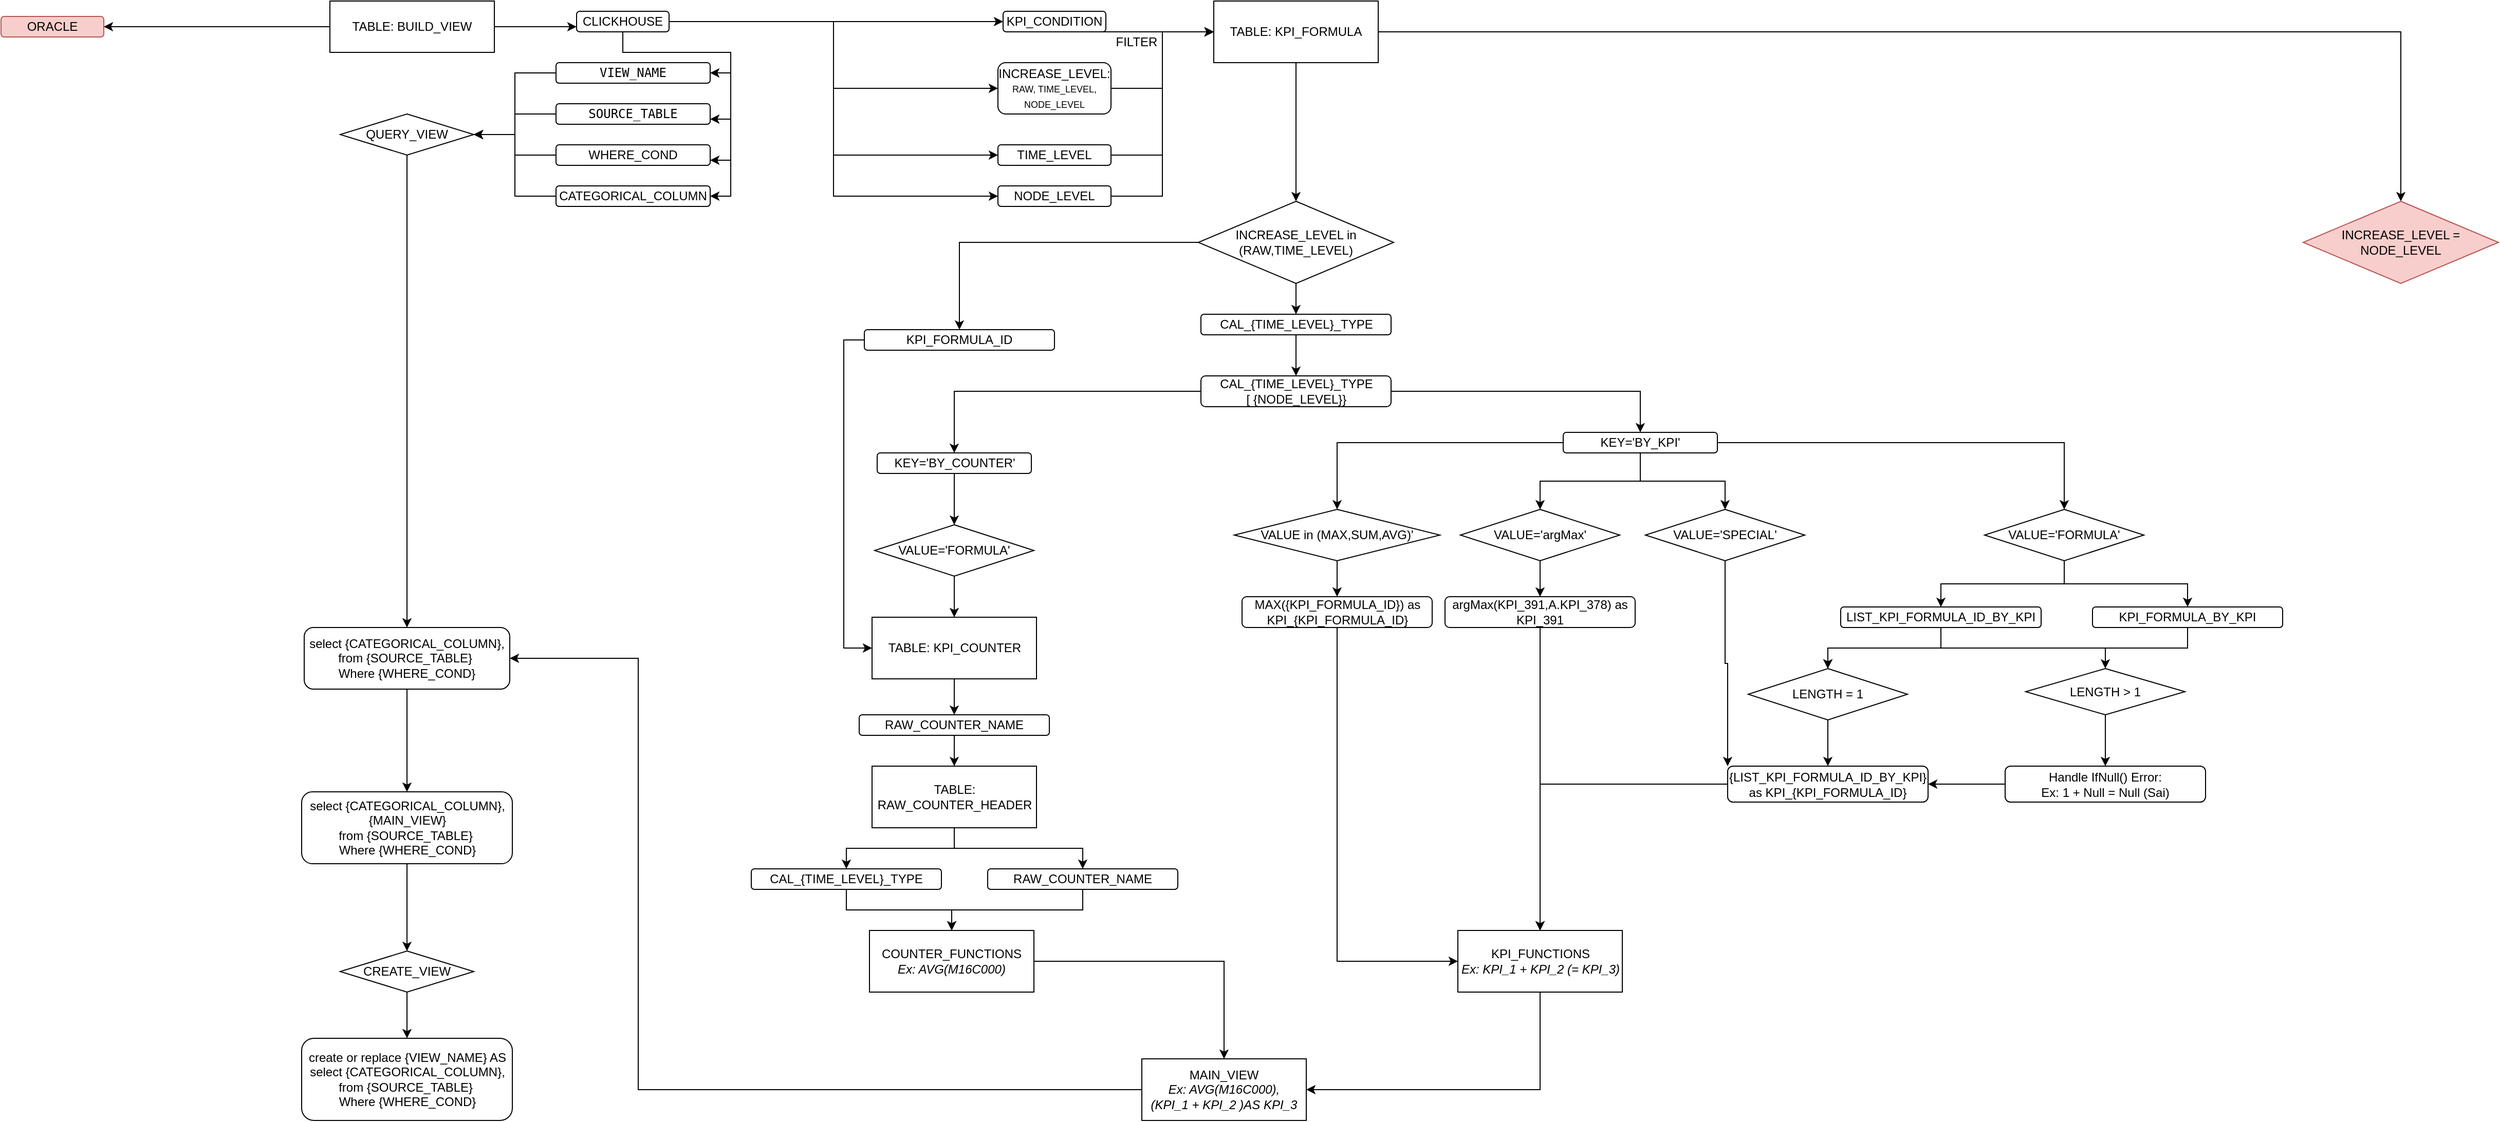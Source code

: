 <mxfile version="13.10.0" type="github">
  <diagram id="du7YrJJP8vEeNvlwVF5G" name="PMS">
    <mxGraphModel dx="2306" dy="741" grid="1" gridSize="10" guides="1" tooltips="1" connect="1" arrows="1" fold="1" page="1" pageScale="1" pageWidth="850" pageHeight="1100" math="0" shadow="0">
      <root>
        <mxCell id="0" />
        <mxCell id="1" parent="0" />
        <mxCell id="OeOfUr9kLQa3Q1ImxuzW-14" value="" style="edgeStyle=orthogonalEdgeStyle;rounded=0;orthogonalLoop=1;jettySize=auto;html=1;entryX=0;entryY=0.75;entryDx=0;entryDy=0;" parent="1" source="OeOfUr9kLQa3Q1ImxuzW-1" target="OeOfUr9kLQa3Q1ImxuzW-6" edge="1">
          <mxGeometry relative="1" as="geometry" />
        </mxCell>
        <mxCell id="hUDeKIqjZp0SxyYveqXA-41" style="edgeStyle=orthogonalEdgeStyle;rounded=0;orthogonalLoop=1;jettySize=auto;html=1;" edge="1" parent="1" source="OeOfUr9kLQa3Q1ImxuzW-1" target="OeOfUr9kLQa3Q1ImxuzW-7">
          <mxGeometry relative="1" as="geometry" />
        </mxCell>
        <mxCell id="OeOfUr9kLQa3Q1ImxuzW-1" value="TABLE: BUILD_VIEW" style="rounded=0;whiteSpace=wrap;html=1;" parent="1" vertex="1">
          <mxGeometry x="-280" y="10" width="160" height="50" as="geometry" />
        </mxCell>
        <mxCell id="OeOfUr9kLQa3Q1ImxuzW-27" style="edgeStyle=orthogonalEdgeStyle;rounded=0;orthogonalLoop=1;jettySize=auto;html=1;entryX=0.5;entryY=0;entryDx=0;entryDy=0;" parent="1" source="OeOfUr9kLQa3Q1ImxuzW-2" target="OeOfUr9kLQa3Q1ImxuzW-26" edge="1">
          <mxGeometry relative="1" as="geometry" />
        </mxCell>
        <mxCell id="OeOfUr9kLQa3Q1ImxuzW-29" style="edgeStyle=orthogonalEdgeStyle;rounded=0;orthogonalLoop=1;jettySize=auto;html=1;" parent="1" source="OeOfUr9kLQa3Q1ImxuzW-2" target="OeOfUr9kLQa3Q1ImxuzW-28" edge="1">
          <mxGeometry relative="1" as="geometry" />
        </mxCell>
        <mxCell id="OeOfUr9kLQa3Q1ImxuzW-2" value="TABLE: KPI_FORMULA" style="rounded=0;whiteSpace=wrap;html=1;" parent="1" vertex="1">
          <mxGeometry x="580" y="10" width="160" height="60" as="geometry" />
        </mxCell>
        <mxCell id="OeOfUr9kLQa3Q1ImxuzW-61" style="edgeStyle=orthogonalEdgeStyle;rounded=0;orthogonalLoop=1;jettySize=auto;html=1;entryX=0.5;entryY=0;entryDx=0;entryDy=0;" parent="1" source="OeOfUr9kLQa3Q1ImxuzW-3" target="OeOfUr9kLQa3Q1ImxuzW-60" edge="1">
          <mxGeometry relative="1" as="geometry" />
        </mxCell>
        <mxCell id="OeOfUr9kLQa3Q1ImxuzW-3" value="TABLE: KPI_COUNTER" style="rounded=0;whiteSpace=wrap;html=1;" parent="1" vertex="1">
          <mxGeometry x="247.5" y="610" width="160" height="60" as="geometry" />
        </mxCell>
        <mxCell id="OeOfUr9kLQa3Q1ImxuzW-65" style="edgeStyle=orthogonalEdgeStyle;rounded=0;orthogonalLoop=1;jettySize=auto;html=1;entryX=0.5;entryY=0;entryDx=0;entryDy=0;" parent="1" source="OeOfUr9kLQa3Q1ImxuzW-4" target="OeOfUr9kLQa3Q1ImxuzW-64" edge="1">
          <mxGeometry relative="1" as="geometry" />
        </mxCell>
        <mxCell id="OeOfUr9kLQa3Q1ImxuzW-67" style="edgeStyle=orthogonalEdgeStyle;rounded=0;orthogonalLoop=1;jettySize=auto;html=1;" parent="1" source="OeOfUr9kLQa3Q1ImxuzW-4" target="OeOfUr9kLQa3Q1ImxuzW-66" edge="1">
          <mxGeometry relative="1" as="geometry" />
        </mxCell>
        <mxCell id="OeOfUr9kLQa3Q1ImxuzW-4" value="TABLE: RAW_COUNTER_HEADER" style="rounded=0;whiteSpace=wrap;html=1;" parent="1" vertex="1">
          <mxGeometry x="247.5" y="755" width="160" height="60" as="geometry" />
        </mxCell>
        <mxCell id="OeOfUr9kLQa3Q1ImxuzW-16" style="edgeStyle=orthogonalEdgeStyle;rounded=0;orthogonalLoop=1;jettySize=auto;html=1;entryX=0;entryY=0.5;entryDx=0;entryDy=0;" parent="1" source="OeOfUr9kLQa3Q1ImxuzW-6" target="OeOfUr9kLQa3Q1ImxuzW-9" edge="1">
          <mxGeometry relative="1" as="geometry" />
        </mxCell>
        <mxCell id="OeOfUr9kLQa3Q1ImxuzW-18" style="edgeStyle=orthogonalEdgeStyle;rounded=0;orthogonalLoop=1;jettySize=auto;html=1;entryX=0;entryY=0.5;entryDx=0;entryDy=0;" parent="1" source="OeOfUr9kLQa3Q1ImxuzW-6" target="OeOfUr9kLQa3Q1ImxuzW-17" edge="1">
          <mxGeometry relative="1" as="geometry" />
        </mxCell>
        <mxCell id="OeOfUr9kLQa3Q1ImxuzW-24" style="edgeStyle=orthogonalEdgeStyle;rounded=0;orthogonalLoop=1;jettySize=auto;html=1;entryX=0;entryY=0.5;entryDx=0;entryDy=0;" parent="1" source="OeOfUr9kLQa3Q1ImxuzW-6" target="OeOfUr9kLQa3Q1ImxuzW-23" edge="1">
          <mxGeometry relative="1" as="geometry" />
        </mxCell>
        <mxCell id="OeOfUr9kLQa3Q1ImxuzW-34" style="edgeStyle=orthogonalEdgeStyle;rounded=0;orthogonalLoop=1;jettySize=auto;html=1;entryX=0;entryY=0.5;entryDx=0;entryDy=0;" parent="1" source="OeOfUr9kLQa3Q1ImxuzW-6" target="OeOfUr9kLQa3Q1ImxuzW-33" edge="1">
          <mxGeometry relative="1" as="geometry" />
        </mxCell>
        <mxCell id="hUDeKIqjZp0SxyYveqXA-14" style="edgeStyle=orthogonalEdgeStyle;rounded=0;orthogonalLoop=1;jettySize=auto;html=1;entryX=1;entryY=0.5;entryDx=0;entryDy=0;" edge="1" parent="1" source="OeOfUr9kLQa3Q1ImxuzW-6" target="hUDeKIqjZp0SxyYveqXA-12">
          <mxGeometry relative="1" as="geometry">
            <Array as="points">
              <mxPoint x="5" y="60" />
              <mxPoint x="110" y="60" />
              <mxPoint x="110" y="80" />
            </Array>
          </mxGeometry>
        </mxCell>
        <mxCell id="hUDeKIqjZp0SxyYveqXA-15" style="edgeStyle=orthogonalEdgeStyle;rounded=0;orthogonalLoop=1;jettySize=auto;html=1;entryX=1;entryY=0.75;entryDx=0;entryDy=0;" edge="1" parent="1" source="OeOfUr9kLQa3Q1ImxuzW-6" target="hUDeKIqjZp0SxyYveqXA-13">
          <mxGeometry relative="1" as="geometry">
            <Array as="points">
              <mxPoint x="5" y="60" />
              <mxPoint x="110" y="60" />
              <mxPoint x="110" y="125" />
            </Array>
          </mxGeometry>
        </mxCell>
        <mxCell id="hUDeKIqjZp0SxyYveqXA-16" style="edgeStyle=orthogonalEdgeStyle;rounded=0;orthogonalLoop=1;jettySize=auto;html=1;entryX=1;entryY=0.75;entryDx=0;entryDy=0;" edge="1" parent="1" source="OeOfUr9kLQa3Q1ImxuzW-6" target="hUDeKIqjZp0SxyYveqXA-9">
          <mxGeometry relative="1" as="geometry">
            <Array as="points">
              <mxPoint x="5" y="60" />
              <mxPoint x="110" y="60" />
              <mxPoint x="110" y="165" />
            </Array>
          </mxGeometry>
        </mxCell>
        <mxCell id="hUDeKIqjZp0SxyYveqXA-17" style="edgeStyle=orthogonalEdgeStyle;rounded=0;orthogonalLoop=1;jettySize=auto;html=1;entryX=1;entryY=0.5;entryDx=0;entryDy=0;" edge="1" parent="1" source="OeOfUr9kLQa3Q1ImxuzW-6" target="hUDeKIqjZp0SxyYveqXA-7">
          <mxGeometry relative="1" as="geometry">
            <Array as="points">
              <mxPoint x="5" y="60" />
              <mxPoint x="110" y="60" />
              <mxPoint x="110" y="200" />
            </Array>
          </mxGeometry>
        </mxCell>
        <mxCell id="OeOfUr9kLQa3Q1ImxuzW-6" value="CLICKHOUSE" style="rounded=1;whiteSpace=wrap;html=1;" parent="1" vertex="1">
          <mxGeometry x="-40" y="20" width="90" height="20" as="geometry" />
        </mxCell>
        <mxCell id="OeOfUr9kLQa3Q1ImxuzW-7" value="ORACLE" style="rounded=1;whiteSpace=wrap;html=1;fillColor=#f8cecc;strokeColor=#b85450;" parent="1" vertex="1">
          <mxGeometry x="-600" y="25" width="100" height="20" as="geometry" />
        </mxCell>
        <mxCell id="OeOfUr9kLQa3Q1ImxuzW-9" value="KPI_CONDITION" style="rounded=1;whiteSpace=wrap;html=1;" parent="1" vertex="1">
          <mxGeometry x="375" y="20" width="100" height="20" as="geometry" />
        </mxCell>
        <mxCell id="OeOfUr9kLQa3Q1ImxuzW-11" value="" style="endArrow=classic;html=1;entryX=0;entryY=0.5;entryDx=0;entryDy=0;exitX=0.5;exitY=1;exitDx=0;exitDy=0;" parent="1" source="OeOfUr9kLQa3Q1ImxuzW-9" target="OeOfUr9kLQa3Q1ImxuzW-2" edge="1">
          <mxGeometry width="50" height="50" relative="1" as="geometry">
            <mxPoint x="400" y="270" as="sourcePoint" />
            <mxPoint x="260" y="210" as="targetPoint" />
            <Array as="points" />
          </mxGeometry>
        </mxCell>
        <mxCell id="OeOfUr9kLQa3Q1ImxuzW-13" value="FILTER" style="text;html=1;strokeColor=none;fillColor=none;align=center;verticalAlign=middle;whiteSpace=wrap;rounded=0;" parent="1" vertex="1">
          <mxGeometry x="475" y="40" width="60" height="20" as="geometry" />
        </mxCell>
        <mxCell id="OeOfUr9kLQa3Q1ImxuzW-22" style="edgeStyle=orthogonalEdgeStyle;rounded=0;orthogonalLoop=1;jettySize=auto;html=1;entryX=0;entryY=0.5;entryDx=0;entryDy=0;" parent="1" source="OeOfUr9kLQa3Q1ImxuzW-17" target="OeOfUr9kLQa3Q1ImxuzW-2" edge="1">
          <mxGeometry relative="1" as="geometry" />
        </mxCell>
        <mxCell id="OeOfUr9kLQa3Q1ImxuzW-17" value="INCREASE_LEVEL:&lt;br&gt;&lt;font style=&quot;font-size: 9px&quot;&gt;RAW, TIME_LEVEL, NODE_LEVEL&lt;/font&gt;" style="rounded=1;whiteSpace=wrap;html=1;" parent="1" vertex="1">
          <mxGeometry x="370" y="70" width="110" height="50" as="geometry" />
        </mxCell>
        <mxCell id="OeOfUr9kLQa3Q1ImxuzW-25" style="edgeStyle=orthogonalEdgeStyle;rounded=0;orthogonalLoop=1;jettySize=auto;html=1;entryX=0;entryY=0.5;entryDx=0;entryDy=0;" parent="1" source="OeOfUr9kLQa3Q1ImxuzW-23" target="OeOfUr9kLQa3Q1ImxuzW-2" edge="1">
          <mxGeometry relative="1" as="geometry" />
        </mxCell>
        <mxCell id="OeOfUr9kLQa3Q1ImxuzW-23" value="TIME_LEVEL" style="rounded=1;whiteSpace=wrap;html=1;" parent="1" vertex="1">
          <mxGeometry x="370" y="150" width="110" height="20" as="geometry" />
        </mxCell>
        <mxCell id="OeOfUr9kLQa3Q1ImxuzW-31" style="edgeStyle=orthogonalEdgeStyle;rounded=0;orthogonalLoop=1;jettySize=auto;html=1;" parent="1" source="OeOfUr9kLQa3Q1ImxuzW-26" target="OeOfUr9kLQa3Q1ImxuzW-30" edge="1">
          <mxGeometry relative="1" as="geometry" />
        </mxCell>
        <mxCell id="OeOfUr9kLQa3Q1ImxuzW-58" style="edgeStyle=orthogonalEdgeStyle;rounded=0;orthogonalLoop=1;jettySize=auto;html=1;" parent="1" source="OeOfUr9kLQa3Q1ImxuzW-26" target="OeOfUr9kLQa3Q1ImxuzW-57" edge="1">
          <mxGeometry relative="1" as="geometry" />
        </mxCell>
        <mxCell id="OeOfUr9kLQa3Q1ImxuzW-26" value="INCREASE_LEVEL in (RAW,TIME_LEVEL)" style="rhombus;whiteSpace=wrap;html=1;" parent="1" vertex="1">
          <mxGeometry x="565" y="205" width="190" height="80" as="geometry" />
        </mxCell>
        <mxCell id="OeOfUr9kLQa3Q1ImxuzW-28" value="INCREASE_LEVEL = NODE_LEVEL" style="rhombus;whiteSpace=wrap;html=1;fillColor=#f8cecc;strokeColor=#b85450;" parent="1" vertex="1">
          <mxGeometry x="1640" y="205" width="190" height="80" as="geometry" />
        </mxCell>
        <mxCell id="OeOfUr9kLQa3Q1ImxuzW-39" style="edgeStyle=orthogonalEdgeStyle;rounded=0;orthogonalLoop=1;jettySize=auto;html=1;" parent="1" source="OeOfUr9kLQa3Q1ImxuzW-30" target="OeOfUr9kLQa3Q1ImxuzW-38" edge="1">
          <mxGeometry relative="1" as="geometry" />
        </mxCell>
        <mxCell id="OeOfUr9kLQa3Q1ImxuzW-30" value="CAL_{TIME_LEVEL}_TYPE" style="rounded=1;whiteSpace=wrap;html=1;" parent="1" vertex="1">
          <mxGeometry x="567.5" y="315" width="185" height="20" as="geometry" />
        </mxCell>
        <mxCell id="OeOfUr9kLQa3Q1ImxuzW-36" style="edgeStyle=orthogonalEdgeStyle;rounded=0;orthogonalLoop=1;jettySize=auto;html=1;entryX=0;entryY=0.5;entryDx=0;entryDy=0;" parent="1" source="OeOfUr9kLQa3Q1ImxuzW-33" target="OeOfUr9kLQa3Q1ImxuzW-2" edge="1">
          <mxGeometry relative="1" as="geometry" />
        </mxCell>
        <mxCell id="OeOfUr9kLQa3Q1ImxuzW-33" value="NODE_LEVEL" style="rounded=1;whiteSpace=wrap;html=1;" parent="1" vertex="1">
          <mxGeometry x="370" y="190" width="110" height="20" as="geometry" />
        </mxCell>
        <mxCell id="OeOfUr9kLQa3Q1ImxuzW-43" style="edgeStyle=orthogonalEdgeStyle;rounded=0;orthogonalLoop=1;jettySize=auto;html=1;" parent="1" source="OeOfUr9kLQa3Q1ImxuzW-38" target="OeOfUr9kLQa3Q1ImxuzW-41" edge="1">
          <mxGeometry relative="1" as="geometry" />
        </mxCell>
        <mxCell id="OeOfUr9kLQa3Q1ImxuzW-44" style="edgeStyle=orthogonalEdgeStyle;rounded=0;orthogonalLoop=1;jettySize=auto;html=1;entryX=0.5;entryY=0;entryDx=0;entryDy=0;" parent="1" source="OeOfUr9kLQa3Q1ImxuzW-38" target="OeOfUr9kLQa3Q1ImxuzW-42" edge="1">
          <mxGeometry relative="1" as="geometry" />
        </mxCell>
        <mxCell id="OeOfUr9kLQa3Q1ImxuzW-38" value="CAL_{TIME_LEVEL}_TYPE &lt;br&gt;[ {NODE_LEVEL}}" style="rounded=1;whiteSpace=wrap;html=1;" parent="1" vertex="1">
          <mxGeometry x="567.5" y="375" width="185" height="30" as="geometry" />
        </mxCell>
        <mxCell id="OeOfUr9kLQa3Q1ImxuzW-46" style="edgeStyle=orthogonalEdgeStyle;rounded=0;orthogonalLoop=1;jettySize=auto;html=1;" parent="1" source="OeOfUr9kLQa3Q1ImxuzW-41" target="OeOfUr9kLQa3Q1ImxuzW-45" edge="1">
          <mxGeometry relative="1" as="geometry" />
        </mxCell>
        <mxCell id="OeOfUr9kLQa3Q1ImxuzW-41" value="KEY=&#39;BY_COUNTER&#39;" style="rounded=1;whiteSpace=wrap;html=1;" parent="1" vertex="1">
          <mxGeometry x="252.5" y="450" width="150" height="20" as="geometry" />
        </mxCell>
        <mxCell id="OeOfUr9kLQa3Q1ImxuzW-48" style="edgeStyle=orthogonalEdgeStyle;rounded=0;orthogonalLoop=1;jettySize=auto;html=1;entryX=0.5;entryY=0;entryDx=0;entryDy=0;" parent="1" source="OeOfUr9kLQa3Q1ImxuzW-42" target="OeOfUr9kLQa3Q1ImxuzW-47" edge="1">
          <mxGeometry relative="1" as="geometry" />
        </mxCell>
        <mxCell id="OeOfUr9kLQa3Q1ImxuzW-50" style="edgeStyle=orthogonalEdgeStyle;rounded=0;orthogonalLoop=1;jettySize=auto;html=1;" parent="1" source="OeOfUr9kLQa3Q1ImxuzW-42" target="OeOfUr9kLQa3Q1ImxuzW-49" edge="1">
          <mxGeometry relative="1" as="geometry" />
        </mxCell>
        <mxCell id="OeOfUr9kLQa3Q1ImxuzW-52" style="edgeStyle=orthogonalEdgeStyle;rounded=0;orthogonalLoop=1;jettySize=auto;html=1;" parent="1" source="OeOfUr9kLQa3Q1ImxuzW-42" target="OeOfUr9kLQa3Q1ImxuzW-51" edge="1">
          <mxGeometry relative="1" as="geometry" />
        </mxCell>
        <mxCell id="OeOfUr9kLQa3Q1ImxuzW-54" style="edgeStyle=orthogonalEdgeStyle;rounded=0;orthogonalLoop=1;jettySize=auto;html=1;" parent="1" source="OeOfUr9kLQa3Q1ImxuzW-42" target="OeOfUr9kLQa3Q1ImxuzW-53" edge="1">
          <mxGeometry relative="1" as="geometry" />
        </mxCell>
        <mxCell id="OeOfUr9kLQa3Q1ImxuzW-42" value="KEY=&#39;BY_KPI&#39;" style="rounded=1;whiteSpace=wrap;html=1;" parent="1" vertex="1">
          <mxGeometry x="920" y="430" width="150" height="20" as="geometry" />
        </mxCell>
        <mxCell id="OeOfUr9kLQa3Q1ImxuzW-56" style="edgeStyle=orthogonalEdgeStyle;rounded=0;orthogonalLoop=1;jettySize=auto;html=1;" parent="1" source="OeOfUr9kLQa3Q1ImxuzW-45" target="OeOfUr9kLQa3Q1ImxuzW-3" edge="1">
          <mxGeometry relative="1" as="geometry" />
        </mxCell>
        <mxCell id="OeOfUr9kLQa3Q1ImxuzW-45" value="VALUE=&#39;FORMULA&#39;" style="rhombus;whiteSpace=wrap;html=1;" parent="1" vertex="1">
          <mxGeometry x="250" y="520" width="155" height="50" as="geometry" />
        </mxCell>
        <mxCell id="OeOfUr9kLQa3Q1ImxuzW-78" style="edgeStyle=orthogonalEdgeStyle;rounded=0;orthogonalLoop=1;jettySize=auto;html=1;entryX=0.5;entryY=0;entryDx=0;entryDy=0;" parent="1" source="OeOfUr9kLQa3Q1ImxuzW-47" target="OeOfUr9kLQa3Q1ImxuzW-71" edge="1">
          <mxGeometry relative="1" as="geometry" />
        </mxCell>
        <mxCell id="OeOfUr9kLQa3Q1ImxuzW-79" style="edgeStyle=orthogonalEdgeStyle;rounded=0;orthogonalLoop=1;jettySize=auto;html=1;entryX=0.5;entryY=0;entryDx=0;entryDy=0;" parent="1" source="OeOfUr9kLQa3Q1ImxuzW-47" target="OeOfUr9kLQa3Q1ImxuzW-76" edge="1">
          <mxGeometry relative="1" as="geometry" />
        </mxCell>
        <mxCell id="OeOfUr9kLQa3Q1ImxuzW-47" value="VALUE=&#39;FORMULA&#39;" style="rhombus;whiteSpace=wrap;html=1;" parent="1" vertex="1">
          <mxGeometry x="1330" y="505" width="155" height="50" as="geometry" />
        </mxCell>
        <mxCell id="OeOfUr9kLQa3Q1ImxuzW-73" style="edgeStyle=orthogonalEdgeStyle;rounded=0;orthogonalLoop=1;jettySize=auto;html=1;entryX=0.5;entryY=0;entryDx=0;entryDy=0;" parent="1" source="OeOfUr9kLQa3Q1ImxuzW-49" target="OeOfUr9kLQa3Q1ImxuzW-72" edge="1">
          <mxGeometry relative="1" as="geometry" />
        </mxCell>
        <mxCell id="OeOfUr9kLQa3Q1ImxuzW-49" value="VALUE in (MAX,SUM,AVG)&#39;" style="rhombus;whiteSpace=wrap;html=1;" parent="1" vertex="1">
          <mxGeometry x="600" y="505" width="200" height="50" as="geometry" />
        </mxCell>
        <mxCell id="OeOfUr9kLQa3Q1ImxuzW-75" style="edgeStyle=orthogonalEdgeStyle;rounded=0;orthogonalLoop=1;jettySize=auto;html=1;entryX=0.5;entryY=0;entryDx=0;entryDy=0;" parent="1" source="OeOfUr9kLQa3Q1ImxuzW-51" target="OeOfUr9kLQa3Q1ImxuzW-74" edge="1">
          <mxGeometry relative="1" as="geometry" />
        </mxCell>
        <mxCell id="OeOfUr9kLQa3Q1ImxuzW-51" value="VALUE=&#39;argMax&#39;" style="rhombus;whiteSpace=wrap;html=1;" parent="1" vertex="1">
          <mxGeometry x="820" y="505" width="155" height="50" as="geometry" />
        </mxCell>
        <mxCell id="OeOfUr9kLQa3Q1ImxuzW-96" style="edgeStyle=orthogonalEdgeStyle;rounded=0;orthogonalLoop=1;jettySize=auto;html=1;entryX=0;entryY=0;entryDx=0;entryDy=0;" parent="1" source="OeOfUr9kLQa3Q1ImxuzW-53" target="OeOfUr9kLQa3Q1ImxuzW-85" edge="1">
          <mxGeometry relative="1" as="geometry" />
        </mxCell>
        <mxCell id="OeOfUr9kLQa3Q1ImxuzW-53" value="VALUE=&#39;SPECIAL&#39;" style="rhombus;whiteSpace=wrap;html=1;" parent="1" vertex="1">
          <mxGeometry x="1000" y="505" width="155" height="50" as="geometry" />
        </mxCell>
        <mxCell id="OeOfUr9kLQa3Q1ImxuzW-59" style="edgeStyle=orthogonalEdgeStyle;rounded=0;orthogonalLoop=1;jettySize=auto;html=1;entryX=0;entryY=0.5;entryDx=0;entryDy=0;" parent="1" source="OeOfUr9kLQa3Q1ImxuzW-57" target="OeOfUr9kLQa3Q1ImxuzW-3" edge="1">
          <mxGeometry relative="1" as="geometry">
            <Array as="points">
              <mxPoint x="220" y="340" />
              <mxPoint x="220" y="640" />
            </Array>
          </mxGeometry>
        </mxCell>
        <mxCell id="OeOfUr9kLQa3Q1ImxuzW-57" value="KPI_FORMULA_ID" style="rounded=1;whiteSpace=wrap;html=1;" parent="1" vertex="1">
          <mxGeometry x="240" y="330" width="185" height="20" as="geometry" />
        </mxCell>
        <mxCell id="OeOfUr9kLQa3Q1ImxuzW-62" style="edgeStyle=orthogonalEdgeStyle;rounded=0;orthogonalLoop=1;jettySize=auto;html=1;entryX=0.5;entryY=0;entryDx=0;entryDy=0;" parent="1" source="OeOfUr9kLQa3Q1ImxuzW-60" target="OeOfUr9kLQa3Q1ImxuzW-4" edge="1">
          <mxGeometry relative="1" as="geometry" />
        </mxCell>
        <mxCell id="OeOfUr9kLQa3Q1ImxuzW-60" value="RAW_COUNTER_NAME" style="rounded=1;whiteSpace=wrap;html=1;" parent="1" vertex="1">
          <mxGeometry x="235" y="705" width="185" height="20" as="geometry" />
        </mxCell>
        <mxCell id="OeOfUr9kLQa3Q1ImxuzW-69" style="edgeStyle=orthogonalEdgeStyle;rounded=0;orthogonalLoop=1;jettySize=auto;html=1;" parent="1" source="OeOfUr9kLQa3Q1ImxuzW-64" target="OeOfUr9kLQa3Q1ImxuzW-68" edge="1">
          <mxGeometry relative="1" as="geometry" />
        </mxCell>
        <mxCell id="OeOfUr9kLQa3Q1ImxuzW-64" value="CAL_{TIME_LEVEL}_TYPE" style="rounded=1;whiteSpace=wrap;html=1;" parent="1" vertex="1">
          <mxGeometry x="130" y="855" width="185" height="20" as="geometry" />
        </mxCell>
        <mxCell id="OeOfUr9kLQa3Q1ImxuzW-70" style="edgeStyle=orthogonalEdgeStyle;rounded=0;orthogonalLoop=1;jettySize=auto;html=1;" parent="1" source="OeOfUr9kLQa3Q1ImxuzW-66" target="OeOfUr9kLQa3Q1ImxuzW-68" edge="1">
          <mxGeometry relative="1" as="geometry" />
        </mxCell>
        <mxCell id="OeOfUr9kLQa3Q1ImxuzW-66" value="RAW_COUNTER_NAME" style="rounded=1;whiteSpace=wrap;html=1;" parent="1" vertex="1">
          <mxGeometry x="360" y="855" width="185" height="20" as="geometry" />
        </mxCell>
        <mxCell id="hUDeKIqjZp0SxyYveqXA-32" style="edgeStyle=orthogonalEdgeStyle;rounded=0;orthogonalLoop=1;jettySize=auto;html=1;entryX=0.5;entryY=0;entryDx=0;entryDy=0;" edge="1" parent="1" source="OeOfUr9kLQa3Q1ImxuzW-68" target="hUDeKIqjZp0SxyYveqXA-31">
          <mxGeometry relative="1" as="geometry" />
        </mxCell>
        <mxCell id="OeOfUr9kLQa3Q1ImxuzW-68" value="COUNTER_FUNCTIONS&lt;br&gt;&lt;i&gt;Ex: AVG(M16C000)&lt;/i&gt;" style="rounded=0;whiteSpace=wrap;html=1;" parent="1" vertex="1">
          <mxGeometry x="245" y="915" width="160" height="60" as="geometry" />
        </mxCell>
        <mxCell id="OeOfUr9kLQa3Q1ImxuzW-81" style="edgeStyle=orthogonalEdgeStyle;rounded=0;orthogonalLoop=1;jettySize=auto;html=1;" parent="1" source="OeOfUr9kLQa3Q1ImxuzW-71" target="OeOfUr9kLQa3Q1ImxuzW-80" edge="1">
          <mxGeometry relative="1" as="geometry" />
        </mxCell>
        <mxCell id="OeOfUr9kLQa3Q1ImxuzW-83" style="edgeStyle=orthogonalEdgeStyle;rounded=0;orthogonalLoop=1;jettySize=auto;html=1;" parent="1" source="OeOfUr9kLQa3Q1ImxuzW-71" target="OeOfUr9kLQa3Q1ImxuzW-82" edge="1">
          <mxGeometry relative="1" as="geometry" />
        </mxCell>
        <mxCell id="OeOfUr9kLQa3Q1ImxuzW-71" value="LIST_KPI_FORMULA_ID_BY_KPI" style="rounded=1;whiteSpace=wrap;html=1;" parent="1" vertex="1">
          <mxGeometry x="1190" y="600" width="195" height="20" as="geometry" />
        </mxCell>
        <mxCell id="OeOfUr9kLQa3Q1ImxuzW-94" style="edgeStyle=orthogonalEdgeStyle;rounded=0;orthogonalLoop=1;jettySize=auto;html=1;entryX=0;entryY=0.5;entryDx=0;entryDy=0;" parent="1" source="OeOfUr9kLQa3Q1ImxuzW-72" target="OeOfUr9kLQa3Q1ImxuzW-90" edge="1">
          <mxGeometry relative="1" as="geometry">
            <Array as="points">
              <mxPoint x="700" y="945" />
            </Array>
          </mxGeometry>
        </mxCell>
        <mxCell id="OeOfUr9kLQa3Q1ImxuzW-72" value="MAX({KPI_FORMULA_ID}) as KPI_{KPI_FORMULA_ID}" style="rounded=1;whiteSpace=wrap;html=1;" parent="1" vertex="1">
          <mxGeometry x="607.5" y="590" width="185" height="30" as="geometry" />
        </mxCell>
        <mxCell id="OeOfUr9kLQa3Q1ImxuzW-92" style="edgeStyle=orthogonalEdgeStyle;rounded=0;orthogonalLoop=1;jettySize=auto;html=1;" parent="1" source="OeOfUr9kLQa3Q1ImxuzW-74" target="OeOfUr9kLQa3Q1ImxuzW-90" edge="1">
          <mxGeometry relative="1" as="geometry" />
        </mxCell>
        <mxCell id="OeOfUr9kLQa3Q1ImxuzW-74" value="argMax(KPI_391,A.KPI_378) as KPI_391" style="rounded=1;whiteSpace=wrap;html=1;" parent="1" vertex="1">
          <mxGeometry x="805" y="590" width="185" height="30" as="geometry" />
        </mxCell>
        <mxCell id="OeOfUr9kLQa3Q1ImxuzW-84" style="edgeStyle=orthogonalEdgeStyle;rounded=0;orthogonalLoop=1;jettySize=auto;html=1;entryX=0.5;entryY=0;entryDx=0;entryDy=0;" parent="1" source="OeOfUr9kLQa3Q1ImxuzW-76" target="OeOfUr9kLQa3Q1ImxuzW-80" edge="1">
          <mxGeometry relative="1" as="geometry">
            <Array as="points">
              <mxPoint x="1527" y="640" />
              <mxPoint x="1177" y="640" />
            </Array>
          </mxGeometry>
        </mxCell>
        <mxCell id="OeOfUr9kLQa3Q1ImxuzW-76" value="KPI_FORMULA_BY_KPI" style="rounded=1;whiteSpace=wrap;html=1;" parent="1" vertex="1">
          <mxGeometry x="1435" y="600" width="185" height="20" as="geometry" />
        </mxCell>
        <mxCell id="OeOfUr9kLQa3Q1ImxuzW-86" style="edgeStyle=orthogonalEdgeStyle;rounded=0;orthogonalLoop=1;jettySize=auto;html=1;entryX=0.5;entryY=0;entryDx=0;entryDy=0;" parent="1" source="OeOfUr9kLQa3Q1ImxuzW-80" target="OeOfUr9kLQa3Q1ImxuzW-85" edge="1">
          <mxGeometry relative="1" as="geometry" />
        </mxCell>
        <mxCell id="OeOfUr9kLQa3Q1ImxuzW-80" value="LENGTH = 1" style="rhombus;whiteSpace=wrap;html=1;" parent="1" vertex="1">
          <mxGeometry x="1100" y="660" width="155" height="50" as="geometry" />
        </mxCell>
        <mxCell id="OeOfUr9kLQa3Q1ImxuzW-88" style="edgeStyle=orthogonalEdgeStyle;rounded=0;orthogonalLoop=1;jettySize=auto;html=1;" parent="1" source="OeOfUr9kLQa3Q1ImxuzW-82" target="OeOfUr9kLQa3Q1ImxuzW-87" edge="1">
          <mxGeometry relative="1" as="geometry" />
        </mxCell>
        <mxCell id="OeOfUr9kLQa3Q1ImxuzW-82" value="LENGTH &amp;gt; 1" style="rhombus;whiteSpace=wrap;html=1;" parent="1" vertex="1">
          <mxGeometry x="1370" y="660" width="155" height="45" as="geometry" />
        </mxCell>
        <mxCell id="OeOfUr9kLQa3Q1ImxuzW-91" style="edgeStyle=orthogonalEdgeStyle;rounded=0;orthogonalLoop=1;jettySize=auto;html=1;" parent="1" source="OeOfUr9kLQa3Q1ImxuzW-85" target="OeOfUr9kLQa3Q1ImxuzW-90" edge="1">
          <mxGeometry relative="1" as="geometry" />
        </mxCell>
        <mxCell id="OeOfUr9kLQa3Q1ImxuzW-85" value="{LIST_KPI_FORMULA_ID_BY_KPI} as KPI_{KPI_FORMULA_ID}" style="rounded=1;whiteSpace=wrap;html=1;" parent="1" vertex="1">
          <mxGeometry x="1080" y="755" width="195" height="35" as="geometry" />
        </mxCell>
        <mxCell id="OeOfUr9kLQa3Q1ImxuzW-89" style="edgeStyle=orthogonalEdgeStyle;rounded=0;orthogonalLoop=1;jettySize=auto;html=1;entryX=1;entryY=0.5;entryDx=0;entryDy=0;" parent="1" source="OeOfUr9kLQa3Q1ImxuzW-87" target="OeOfUr9kLQa3Q1ImxuzW-85" edge="1">
          <mxGeometry relative="1" as="geometry">
            <mxPoint x="1280" y="772.5" as="targetPoint" />
          </mxGeometry>
        </mxCell>
        <mxCell id="OeOfUr9kLQa3Q1ImxuzW-87" value="Handle IfNull() Error:&lt;br&gt;Ex: 1 + Null = Null (Sai)" style="rounded=1;whiteSpace=wrap;html=1;" parent="1" vertex="1">
          <mxGeometry x="1350" y="755" width="195" height="35" as="geometry" />
        </mxCell>
        <mxCell id="hUDeKIqjZp0SxyYveqXA-33" style="edgeStyle=orthogonalEdgeStyle;rounded=0;orthogonalLoop=1;jettySize=auto;html=1;entryX=1;entryY=0.5;entryDx=0;entryDy=0;" edge="1" parent="1" source="OeOfUr9kLQa3Q1ImxuzW-90" target="hUDeKIqjZp0SxyYveqXA-31">
          <mxGeometry relative="1" as="geometry">
            <Array as="points">
              <mxPoint x="897" y="1070" />
            </Array>
          </mxGeometry>
        </mxCell>
        <mxCell id="OeOfUr9kLQa3Q1ImxuzW-90" value="KPI_FUNCTIONS&lt;br&gt;&lt;i&gt;Ex: KPI_1 + KPI_2 (= KPI_3)&lt;/i&gt;" style="rounded=0;whiteSpace=wrap;html=1;" parent="1" vertex="1">
          <mxGeometry x="817.5" y="915" width="160" height="60" as="geometry" />
        </mxCell>
        <mxCell id="hUDeKIqjZp0SxyYveqXA-24" style="edgeStyle=orthogonalEdgeStyle;rounded=0;orthogonalLoop=1;jettySize=auto;html=1;entryX=1;entryY=0.5;entryDx=0;entryDy=0;" edge="1" parent="1" source="hUDeKIqjZp0SxyYveqXA-7" target="hUDeKIqjZp0SxyYveqXA-20">
          <mxGeometry relative="1" as="geometry" />
        </mxCell>
        <mxCell id="hUDeKIqjZp0SxyYveqXA-7" value="CATEGORICAL_COLUMN" style="rounded=1;whiteSpace=wrap;html=1;" vertex="1" parent="1">
          <mxGeometry x="-60" y="190" width="150" height="20" as="geometry" />
        </mxCell>
        <mxCell id="hUDeKIqjZp0SxyYveqXA-23" style="edgeStyle=orthogonalEdgeStyle;rounded=0;orthogonalLoop=1;jettySize=auto;html=1;" edge="1" parent="1" source="hUDeKIqjZp0SxyYveqXA-9" target="hUDeKIqjZp0SxyYveqXA-20">
          <mxGeometry relative="1" as="geometry" />
        </mxCell>
        <mxCell id="hUDeKIqjZp0SxyYveqXA-9" value="&lt;span style=&quot;color: rgba(0 , 0 , 0 , 0) ; font-family: monospace ; font-size: 0px&quot;&gt;%3CmxGraphModel%3E%3Croot%3E%3CmxCell%20id%3D%220%22%2F%3E%3CmxCell%20id%3D%221%22%20parent%3D%220%22%2F%3E%3CmxCell%20id%3D%222%22%20value%3D%22CATEGORICAL_COLUMN%22%20style%3D%22rounded%3D1%3BwhiteSpace%3Dwrap%3Bhtml%3D1%3B%22%20vertex%3D%221%22%20parent%3D%221%22%3E%3CmxGeometry%20x%3D%22-60%22%20y%3D%22190%22%20width%3D%22150%22%20height%3D%2220%22%20as%3D%22geometry%22%2F%3E%3C%2FmxCell%3E%3C%2Froot%3E%3C%2FmxGraphModel%3E&lt;/span&gt;WHERE_COND" style="rounded=1;whiteSpace=wrap;html=1;" vertex="1" parent="1">
          <mxGeometry x="-60" y="150" width="150" height="20" as="geometry" />
        </mxCell>
        <mxCell id="hUDeKIqjZp0SxyYveqXA-21" style="edgeStyle=orthogonalEdgeStyle;rounded=0;orthogonalLoop=1;jettySize=auto;html=1;entryX=1;entryY=0.5;entryDx=0;entryDy=0;" edge="1" parent="1" source="hUDeKIqjZp0SxyYveqXA-12" target="hUDeKIqjZp0SxyYveqXA-20">
          <mxGeometry relative="1" as="geometry" />
        </mxCell>
        <mxCell id="hUDeKIqjZp0SxyYveqXA-12" value="&lt;font face=&quot;monospace&quot;&gt;VIEW_NAME&lt;/font&gt;" style="rounded=1;whiteSpace=wrap;html=1;" vertex="1" parent="1">
          <mxGeometry x="-60" y="70" width="150" height="20" as="geometry" />
        </mxCell>
        <mxCell id="hUDeKIqjZp0SxyYveqXA-22" style="edgeStyle=orthogonalEdgeStyle;rounded=0;orthogonalLoop=1;jettySize=auto;html=1;entryX=1;entryY=0.5;entryDx=0;entryDy=0;" edge="1" parent="1" source="hUDeKIqjZp0SxyYveqXA-13" target="hUDeKIqjZp0SxyYveqXA-20">
          <mxGeometry relative="1" as="geometry" />
        </mxCell>
        <mxCell id="hUDeKIqjZp0SxyYveqXA-13" value="&lt;font face=&quot;monospace&quot;&gt;SOURCE_TABLE&lt;/font&gt;" style="rounded=1;whiteSpace=wrap;html=1;" vertex="1" parent="1">
          <mxGeometry x="-60" y="110" width="150" height="20" as="geometry" />
        </mxCell>
        <mxCell id="hUDeKIqjZp0SxyYveqXA-30" style="edgeStyle=orthogonalEdgeStyle;rounded=0;orthogonalLoop=1;jettySize=auto;html=1;" edge="1" parent="1" source="hUDeKIqjZp0SxyYveqXA-18" target="hUDeKIqjZp0SxyYveqXA-28">
          <mxGeometry relative="1" as="geometry" />
        </mxCell>
        <mxCell id="hUDeKIqjZp0SxyYveqXA-18" value="CREATE_VIEW" style="rhombus;whiteSpace=wrap;html=1;" vertex="1" parent="1">
          <mxGeometry x="-270" y="935" width="130" height="40" as="geometry" />
        </mxCell>
        <mxCell id="hUDeKIqjZp0SxyYveqXA-26" style="edgeStyle=orthogonalEdgeStyle;rounded=0;orthogonalLoop=1;jettySize=auto;html=1;" edge="1" parent="1" source="hUDeKIqjZp0SxyYveqXA-20" target="hUDeKIqjZp0SxyYveqXA-25">
          <mxGeometry relative="1" as="geometry" />
        </mxCell>
        <mxCell id="hUDeKIqjZp0SxyYveqXA-20" value="QUERY_VIEW" style="rhombus;whiteSpace=wrap;html=1;" vertex="1" parent="1">
          <mxGeometry x="-270" y="120" width="130" height="40" as="geometry" />
        </mxCell>
        <mxCell id="hUDeKIqjZp0SxyYveqXA-35" style="edgeStyle=orthogonalEdgeStyle;rounded=0;orthogonalLoop=1;jettySize=auto;html=1;entryX=0.5;entryY=0;entryDx=0;entryDy=0;" edge="1" parent="1" source="hUDeKIqjZp0SxyYveqXA-25" target="hUDeKIqjZp0SxyYveqXA-36">
          <mxGeometry relative="1" as="geometry">
            <mxPoint x="-215" y="1210.0" as="targetPoint" />
          </mxGeometry>
        </mxCell>
        <mxCell id="hUDeKIqjZp0SxyYveqXA-25" value="select {CATEGORICAL_COLUMN},&lt;br&gt;from {SOURCE_TABLE}&amp;nbsp;&lt;br&gt;Where {WHERE_COND}" style="rounded=1;whiteSpace=wrap;html=1;" vertex="1" parent="1">
          <mxGeometry x="-305" y="620" width="200" height="60" as="geometry" />
        </mxCell>
        <mxCell id="hUDeKIqjZp0SxyYveqXA-28" value="create or replace {VIEW_NAME} AS&lt;br&gt;select {CATEGORICAL_COLUMN},&lt;br&gt;from {SOURCE_TABLE}&amp;nbsp;&lt;br&gt;Where {WHERE_COND}" style="rounded=1;whiteSpace=wrap;html=1;" vertex="1" parent="1">
          <mxGeometry x="-307.5" y="1020" width="205" height="80" as="geometry" />
        </mxCell>
        <mxCell id="hUDeKIqjZp0SxyYveqXA-34" style="edgeStyle=orthogonalEdgeStyle;rounded=0;orthogonalLoop=1;jettySize=auto;html=1;" edge="1" parent="1" source="hUDeKIqjZp0SxyYveqXA-31" target="hUDeKIqjZp0SxyYveqXA-25">
          <mxGeometry relative="1" as="geometry">
            <Array as="points">
              <mxPoint x="20" y="1070" />
              <mxPoint x="20" y="650" />
            </Array>
          </mxGeometry>
        </mxCell>
        <mxCell id="hUDeKIqjZp0SxyYveqXA-31" value="MAIN_VIEW&lt;br&gt;&lt;i&gt;Ex: AVG(M16C000), &lt;br&gt;(KPI_1 + KPI_2 )AS KPI_3&lt;/i&gt;" style="rounded=0;whiteSpace=wrap;html=1;" vertex="1" parent="1">
          <mxGeometry x="510" y="1040" width="160" height="60" as="geometry" />
        </mxCell>
        <mxCell id="hUDeKIqjZp0SxyYveqXA-38" style="edgeStyle=orthogonalEdgeStyle;rounded=0;orthogonalLoop=1;jettySize=auto;html=1;" edge="1" parent="1" source="hUDeKIqjZp0SxyYveqXA-36" target="hUDeKIqjZp0SxyYveqXA-18">
          <mxGeometry relative="1" as="geometry">
            <mxPoint x="-190" y="970" as="targetPoint" />
          </mxGeometry>
        </mxCell>
        <mxCell id="hUDeKIqjZp0SxyYveqXA-36" value="select {CATEGORICAL_COLUMN}, {MAIN_VIEW}&lt;br&gt;from {SOURCE_TABLE}&amp;nbsp;&lt;br&gt;Where {WHERE_COND}" style="rounded=1;whiteSpace=wrap;html=1;" vertex="1" parent="1">
          <mxGeometry x="-307.5" y="780" width="205" height="70" as="geometry" />
        </mxCell>
      </root>
    </mxGraphModel>
  </diagram>
</mxfile>
